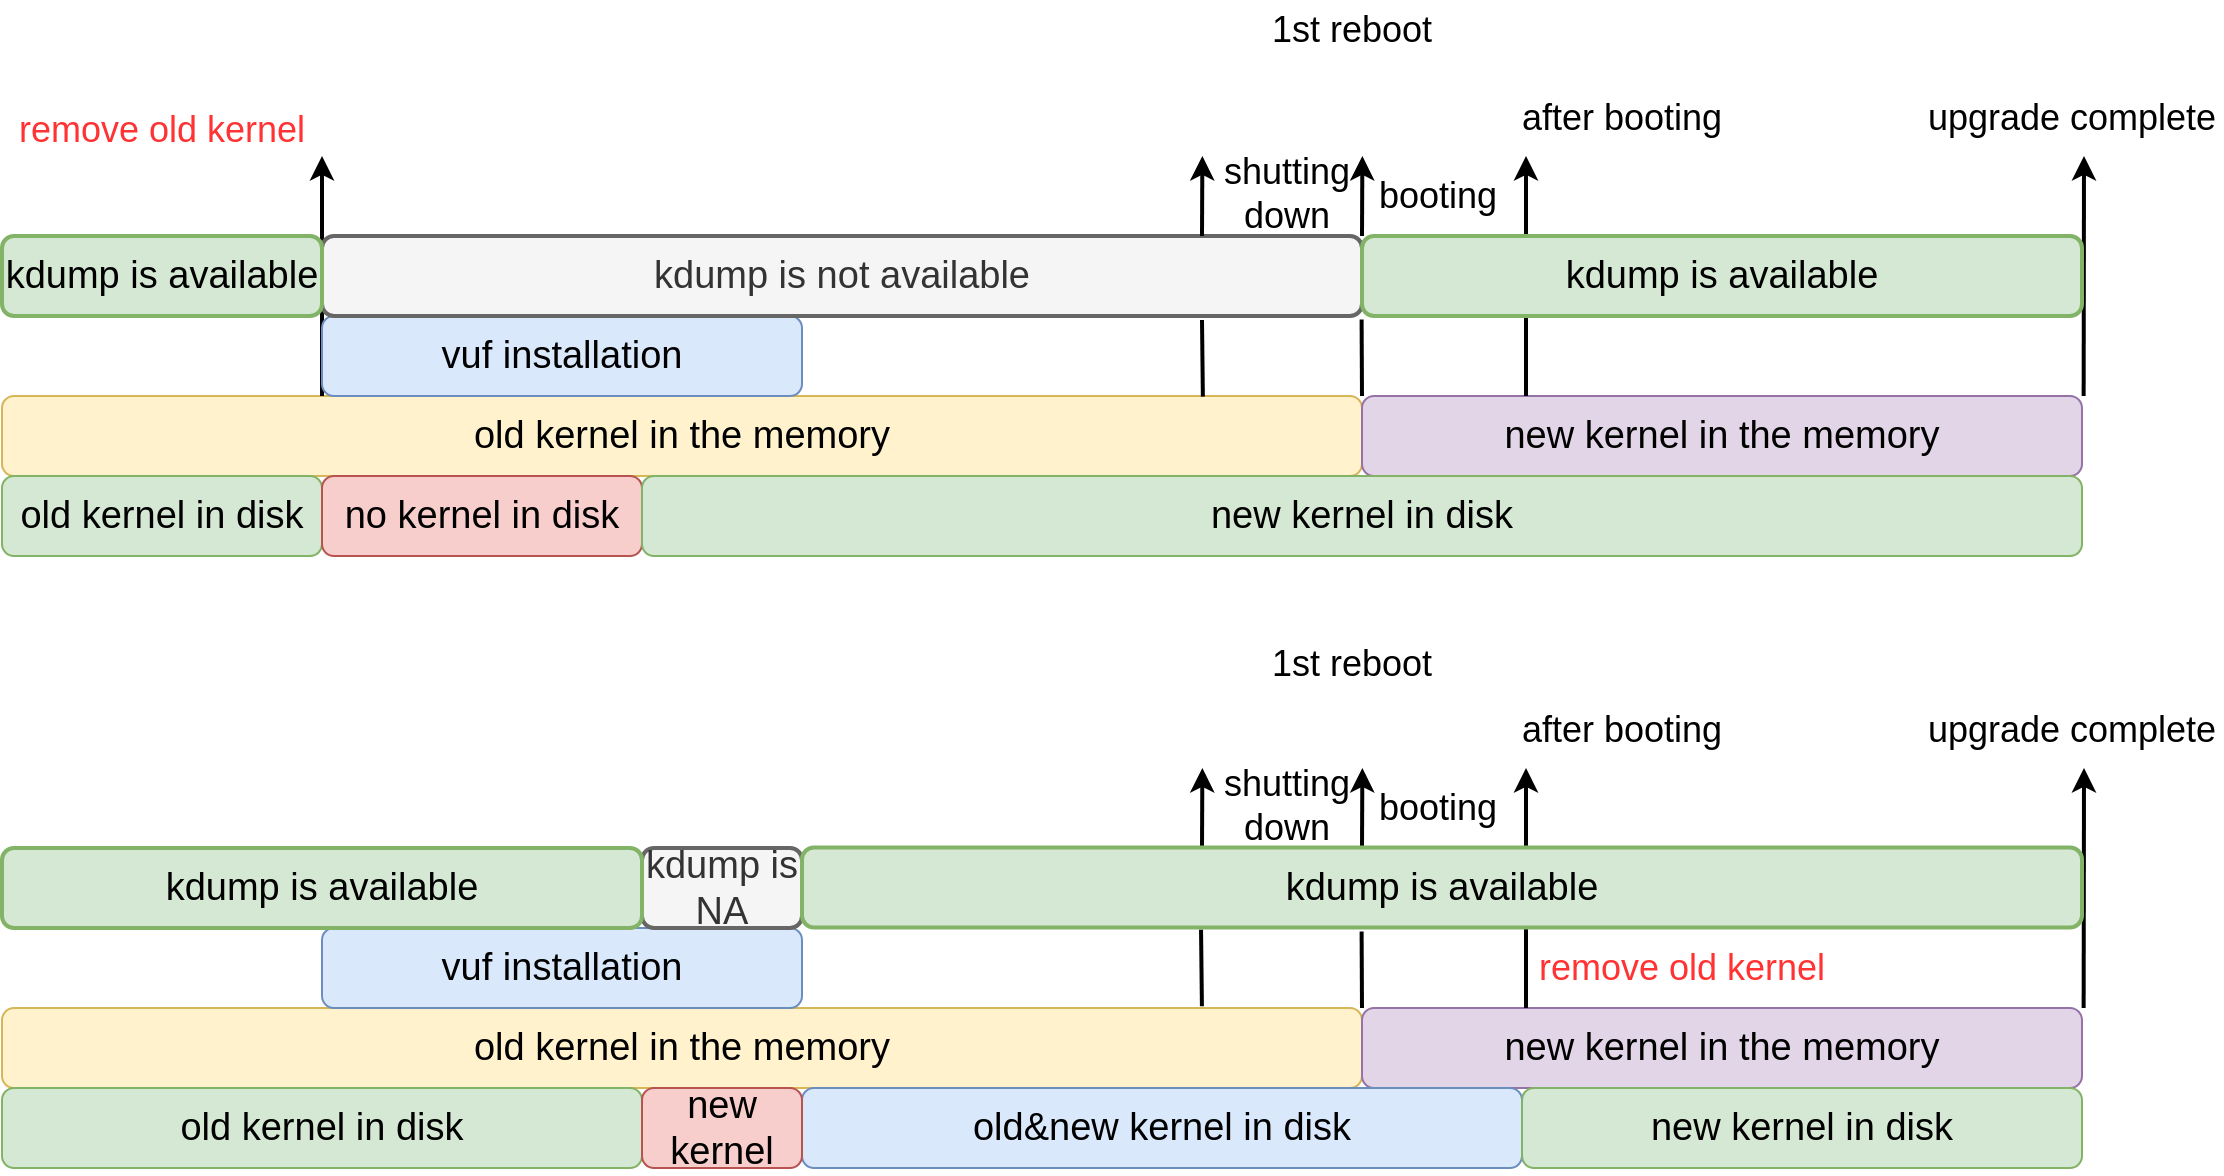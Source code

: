 <mxfile version="14.0.1" type="github">
  <diagram id="DH4ZBrfv-nu3bWM3k9Zq" name="Page-1">
    <mxGraphModel dx="2831" dy="1489" grid="0" gridSize="10" guides="1" tooltips="1" connect="1" arrows="1" fold="1" page="0" pageScale="1" pageWidth="850" pageHeight="1100" math="0" shadow="0">
      <root>
        <mxCell id="0" />
        <mxCell id="1" parent="0" />
        <mxCell id="1Jf-qRpHlxnTLbiZgQQL-3" value="&lt;font style=&quot;font-size: 19px&quot;&gt;old kernel in the memory&lt;/font&gt;" style="rounded=1;whiteSpace=wrap;html=1;fillColor=#fff2cc;strokeColor=#d6b656;" parent="1" vertex="1">
          <mxGeometry x="-440" y="40" width="680" height="40" as="geometry" />
        </mxCell>
        <mxCell id="1Jf-qRpHlxnTLbiZgQQL-4" value="&lt;font style=&quot;font-size: 19px&quot;&gt;new kernel in the memory&lt;/font&gt;" style="rounded=1;whiteSpace=wrap;html=1;fillColor=#e1d5e7;strokeColor=#9673a6;" parent="1" vertex="1">
          <mxGeometry x="240" y="40" width="360" height="40" as="geometry" />
        </mxCell>
        <mxCell id="1Jf-qRpHlxnTLbiZgQQL-5" value="" style="endArrow=classic;html=1;strokeWidth=2;" parent="1" edge="1">
          <mxGeometry width="50" height="50" relative="1" as="geometry">
            <mxPoint x="-280" y="40" as="sourcePoint" />
            <mxPoint x="-280" y="-80" as="targetPoint" />
          </mxGeometry>
        </mxCell>
        <mxCell id="1Jf-qRpHlxnTLbiZgQQL-7" value="" style="endArrow=classic;html=1;strokeWidth=2;" parent="1" edge="1">
          <mxGeometry width="50" height="50" relative="1" as="geometry">
            <mxPoint x="600.82" y="40" as="sourcePoint" />
            <mxPoint x="601" y="-80" as="targetPoint" />
          </mxGeometry>
        </mxCell>
        <mxCell id="1Jf-qRpHlxnTLbiZgQQL-8" value="" style="endArrow=classic;html=1;strokeWidth=2;" parent="1" edge="1">
          <mxGeometry width="50" height="50" relative="1" as="geometry">
            <mxPoint x="322.0" y="40" as="sourcePoint" />
            <mxPoint x="322" y="-80" as="targetPoint" />
          </mxGeometry>
        </mxCell>
        <mxCell id="1Jf-qRpHlxnTLbiZgQQL-10" value="&lt;font style=&quot;font-size: 19px&quot;&gt;vuf installation&lt;/font&gt;" style="rounded=1;whiteSpace=wrap;html=1;fillColor=#dae8fc;strokeColor=#6c8ebf;" parent="1" vertex="1">
          <mxGeometry x="-280" width="240" height="40" as="geometry" />
        </mxCell>
        <mxCell id="1Jf-qRpHlxnTLbiZgQQL-13" value="&lt;font style=&quot;font-size: 18px&quot; color=&quot;#ff3333&quot;&gt;remove old kernel&lt;/font&gt;" style="rounded=1;whiteSpace=wrap;html=1;strokeColor=none;fillColor=none;" parent="1" vertex="1">
          <mxGeometry x="-440" y="-118" width="160" height="49" as="geometry" />
        </mxCell>
        <mxCell id="1Jf-qRpHlxnTLbiZgQQL-14" value="&lt;font style=&quot;font-size: 18px&quot;&gt;1st reboot&lt;/font&gt;" style="rounded=1;whiteSpace=wrap;html=1;strokeColor=none;fillColor=none;" parent="1" vertex="1">
          <mxGeometry x="160" y="-158" width="150" height="29" as="geometry" />
        </mxCell>
        <mxCell id="1Jf-qRpHlxnTLbiZgQQL-15" value="&lt;font style=&quot;font-size: 18px&quot;&gt;upgrade complete&lt;/font&gt;" style="rounded=1;whiteSpace=wrap;html=1;strokeColor=none;fillColor=none;" parent="1" vertex="1">
          <mxGeometry x="520" y="-129" width="150" height="60" as="geometry" />
        </mxCell>
        <mxCell id="1Jf-qRpHlxnTLbiZgQQL-16" value="&lt;font style=&quot;font-size: 19px&quot;&gt;kdump is not available&lt;/font&gt;" style="rounded=1;whiteSpace=wrap;html=1;fillColor=#f5f5f5;strokeColor=#666666;fontColor=#333333;strokeWidth=2;sketch=0;" parent="1" vertex="1">
          <mxGeometry x="-280" y="-40" width="520" height="40" as="geometry" />
        </mxCell>
        <mxCell id="1Jf-qRpHlxnTLbiZgQQL-19" value="&lt;font style=&quot;font-size: 18px&quot;&gt;after booting&lt;/font&gt;" style="rounded=1;whiteSpace=wrap;html=1;strokeColor=none;fillColor=none;" parent="1" vertex="1">
          <mxGeometry x="310" y="-113.5" width="120" height="29" as="geometry" />
        </mxCell>
        <mxCell id="1Jf-qRpHlxnTLbiZgQQL-20" value="&lt;font style=&quot;font-size: 19px&quot;&gt;old kernel in disk&lt;/font&gt;" style="rounded=1;whiteSpace=wrap;html=1;fillColor=#d5e8d4;strokeColor=#82b366;" parent="1" vertex="1">
          <mxGeometry x="-440" y="80" width="160" height="40" as="geometry" />
        </mxCell>
        <mxCell id="1Jf-qRpHlxnTLbiZgQQL-21" value="&lt;font style=&quot;font-size: 19px&quot;&gt;no kernel in disk&lt;/font&gt;" style="rounded=1;whiteSpace=wrap;html=1;fillColor=#f8cecc;strokeColor=#b85450;" parent="1" vertex="1">
          <mxGeometry x="-280" y="80" width="160" height="40" as="geometry" />
        </mxCell>
        <mxCell id="1Jf-qRpHlxnTLbiZgQQL-22" value="&lt;font style=&quot;font-size: 19px&quot;&gt;new kernel in disk&lt;/font&gt;" style="rounded=1;whiteSpace=wrap;html=1;fillColor=#d5e8d4;strokeColor=#82b366;" parent="1" vertex="1">
          <mxGeometry x="-120" y="80" width="720" height="40" as="geometry" />
        </mxCell>
        <mxCell id="1Jf-qRpHlxnTLbiZgQQL-29" value="&lt;font style=&quot;font-size: 18px&quot;&gt;shutting&lt;br&gt;down&lt;/font&gt;" style="rounded=1;whiteSpace=wrap;html=1;strokeColor=none;fillColor=none;" parent="1" vertex="1">
          <mxGeometry x="160" y="-81" width="85" height="40.75" as="geometry" />
        </mxCell>
        <mxCell id="1Jf-qRpHlxnTLbiZgQQL-30" value="&lt;font style=&quot;font-size: 18px&quot;&gt;booting&lt;/font&gt;" style="rounded=1;whiteSpace=wrap;html=1;strokeColor=none;fillColor=none;" parent="1" vertex="1">
          <mxGeometry x="242.5" y="-81" width="70" height="41" as="geometry" />
        </mxCell>
        <mxCell id="1Jf-qRpHlxnTLbiZgQQL-6" value="" style="endArrow=classic;html=1;strokeWidth=2;" parent="1" edge="1">
          <mxGeometry width="50" height="50" relative="1" as="geometry">
            <mxPoint x="160" y="-40" as="sourcePoint" />
            <mxPoint x="160.18" y="-80" as="targetPoint" />
          </mxGeometry>
        </mxCell>
        <mxCell id="1Jf-qRpHlxnTLbiZgQQL-32" value="" style="endArrow=none;html=1;strokeWidth=2;exitX=0.883;exitY=0.008;exitDx=0;exitDy=0;exitPerimeter=0;" parent="1" source="1Jf-qRpHlxnTLbiZgQQL-3" edge="1">
          <mxGeometry width="50" height="50" relative="1" as="geometry">
            <mxPoint x="140" y="30" as="sourcePoint" />
            <mxPoint x="160" y="2" as="targetPoint" />
          </mxGeometry>
        </mxCell>
        <mxCell id="1Jf-qRpHlxnTLbiZgQQL-33" value="" style="endArrow=classic;html=1;strokeWidth=2;" parent="1" edge="1">
          <mxGeometry width="50" height="50" relative="1" as="geometry">
            <mxPoint x="240" y="-40" as="sourcePoint" />
            <mxPoint x="240.18" y="-80" as="targetPoint" />
          </mxGeometry>
        </mxCell>
        <mxCell id="1Jf-qRpHlxnTLbiZgQQL-34" value="" style="endArrow=none;html=1;strokeWidth=2;exitX=1;exitY=0;exitDx=0;exitDy=0;entryX=0.733;entryY=1.043;entryDx=0;entryDy=0;entryPerimeter=0;" parent="1" edge="1">
          <mxGeometry width="50" height="50" relative="1" as="geometry">
            <mxPoint x="240" y="40" as="sourcePoint" />
            <mxPoint x="239.8" y="1.72" as="targetPoint" />
          </mxGeometry>
        </mxCell>
        <mxCell id="1Jf-qRpHlxnTLbiZgQQL-35" value="&lt;font style=&quot;font-size: 19px&quot;&gt;kdump is available&lt;/font&gt;" style="rounded=1;whiteSpace=wrap;html=1;fillColor=#d5e8d4;strokeColor=#82b366;strokeWidth=2;shadow=0;sketch=0;" parent="1" vertex="1">
          <mxGeometry x="240" y="-40" width="360" height="40" as="geometry" />
        </mxCell>
        <mxCell id="1Jf-qRpHlxnTLbiZgQQL-37" value="&lt;font style=&quot;font-size: 19px&quot;&gt;old kernel in the memory&lt;/font&gt;" style="rounded=1;whiteSpace=wrap;html=1;fillColor=#fff2cc;strokeColor=#d6b656;" parent="1" vertex="1">
          <mxGeometry x="-440" y="346" width="680" height="40" as="geometry" />
        </mxCell>
        <mxCell id="1Jf-qRpHlxnTLbiZgQQL-38" value="&lt;font style=&quot;font-size: 19px&quot;&gt;new kernel in the memory&lt;/font&gt;" style="rounded=1;whiteSpace=wrap;html=1;fillColor=#e1d5e7;strokeColor=#9673a6;" parent="1" vertex="1">
          <mxGeometry x="240" y="346" width="360" height="40" as="geometry" />
        </mxCell>
        <mxCell id="1Jf-qRpHlxnTLbiZgQQL-40" value="" style="endArrow=classic;html=1;strokeWidth=2;" parent="1" edge="1">
          <mxGeometry width="50" height="50" relative="1" as="geometry">
            <mxPoint x="600.82" y="346" as="sourcePoint" />
            <mxPoint x="601.0" y="226" as="targetPoint" />
          </mxGeometry>
        </mxCell>
        <mxCell id="1Jf-qRpHlxnTLbiZgQQL-41" value="" style="endArrow=classic;html=1;strokeWidth=2;" parent="1" edge="1">
          <mxGeometry width="50" height="50" relative="1" as="geometry">
            <mxPoint x="322" y="346" as="sourcePoint" />
            <mxPoint x="322" y="226" as="targetPoint" />
          </mxGeometry>
        </mxCell>
        <mxCell id="1Jf-qRpHlxnTLbiZgQQL-42" value="&lt;font style=&quot;font-size: 19px&quot;&gt;vuf installation&lt;/font&gt;" style="rounded=1;whiteSpace=wrap;html=1;fillColor=#dae8fc;strokeColor=#6c8ebf;" parent="1" vertex="1">
          <mxGeometry x="-280" y="306" width="240" height="40" as="geometry" />
        </mxCell>
        <mxCell id="1Jf-qRpHlxnTLbiZgQQL-43" value="&lt;font style=&quot;font-size: 18px&quot; color=&quot;#ff3333&quot;&gt;remove old kernel&lt;/font&gt;" style="rounded=1;whiteSpace=wrap;html=1;strokeColor=none;fillColor=none;" parent="1" vertex="1">
          <mxGeometry x="320" y="301.5" width="160" height="49" as="geometry" />
        </mxCell>
        <mxCell id="1Jf-qRpHlxnTLbiZgQQL-44" value="&lt;font style=&quot;font-size: 18px&quot;&gt;1st reboot&lt;/font&gt;" style="rounded=1;whiteSpace=wrap;html=1;strokeColor=none;fillColor=none;" parent="1" vertex="1">
          <mxGeometry x="160" y="159" width="150" height="29" as="geometry" />
        </mxCell>
        <mxCell id="1Jf-qRpHlxnTLbiZgQQL-45" value="&lt;font style=&quot;font-size: 18px&quot;&gt;upgrade complete&lt;/font&gt;" style="rounded=1;whiteSpace=wrap;html=1;strokeColor=none;fillColor=none;" parent="1" vertex="1">
          <mxGeometry x="520" y="177" width="150" height="60" as="geometry" />
        </mxCell>
        <mxCell id="1Jf-qRpHlxnTLbiZgQQL-46" value="&lt;font style=&quot;font-size: 19px&quot;&gt;kdump is NA&lt;/font&gt;" style="rounded=1;whiteSpace=wrap;html=1;fillColor=#f5f5f5;strokeColor=#666666;fontColor=#333333;strokeWidth=2;sketch=0;" parent="1" vertex="1">
          <mxGeometry x="-120" y="266" width="80" height="40" as="geometry" />
        </mxCell>
        <mxCell id="1Jf-qRpHlxnTLbiZgQQL-47" value="&lt;font style=&quot;font-size: 18px&quot;&gt;after booting&lt;/font&gt;" style="rounded=1;whiteSpace=wrap;html=1;strokeColor=none;fillColor=none;" parent="1" vertex="1">
          <mxGeometry x="310" y="192.5" width="120" height="29" as="geometry" />
        </mxCell>
        <mxCell id="1Jf-qRpHlxnTLbiZgQQL-48" value="&lt;font style=&quot;font-size: 19px&quot;&gt;old kernel in disk&lt;/font&gt;" style="rounded=1;whiteSpace=wrap;html=1;fillColor=#d5e8d4;strokeColor=#82b366;" parent="1" vertex="1">
          <mxGeometry x="-440" y="386" width="320" height="40" as="geometry" />
        </mxCell>
        <mxCell id="1Jf-qRpHlxnTLbiZgQQL-49" value="&lt;font style=&quot;font-size: 19px&quot;&gt;old&amp;amp;new kernel in disk&lt;/font&gt;" style="rounded=1;whiteSpace=wrap;html=1;fillColor=#dae8fc;strokeColor=#6c8ebf;" parent="1" vertex="1">
          <mxGeometry x="-40" y="386" width="360" height="40" as="geometry" />
        </mxCell>
        <mxCell id="1Jf-qRpHlxnTLbiZgQQL-50" value="&lt;font style=&quot;font-size: 19px&quot;&gt;new kernel in disk&lt;/font&gt;" style="rounded=1;whiteSpace=wrap;html=1;fillColor=#d5e8d4;strokeColor=#82b366;" parent="1" vertex="1">
          <mxGeometry x="320" y="386" width="280" height="40" as="geometry" />
        </mxCell>
        <mxCell id="1Jf-qRpHlxnTLbiZgQQL-52" value="&lt;font style=&quot;font-size: 18px&quot;&gt;shutting&lt;br&gt;down&lt;/font&gt;" style="rounded=1;whiteSpace=wrap;html=1;strokeColor=none;fillColor=none;" parent="1" vertex="1">
          <mxGeometry x="160" y="225" width="85" height="40.75" as="geometry" />
        </mxCell>
        <mxCell id="1Jf-qRpHlxnTLbiZgQQL-53" value="&lt;font style=&quot;font-size: 18px&quot;&gt;booting&lt;/font&gt;" style="rounded=1;whiteSpace=wrap;html=1;strokeColor=none;fillColor=none;" parent="1" vertex="1">
          <mxGeometry x="242.5" y="225" width="70" height="41" as="geometry" />
        </mxCell>
        <mxCell id="1Jf-qRpHlxnTLbiZgQQL-54" value="" style="endArrow=classic;html=1;strokeWidth=2;" parent="1" edge="1">
          <mxGeometry width="50" height="50" relative="1" as="geometry">
            <mxPoint x="160" y="266" as="sourcePoint" />
            <mxPoint x="160.18" y="226" as="targetPoint" />
          </mxGeometry>
        </mxCell>
        <mxCell id="1Jf-qRpHlxnTLbiZgQQL-56" value="" style="endArrow=classic;html=1;strokeWidth=2;" parent="1" edge="1">
          <mxGeometry width="50" height="50" relative="1" as="geometry">
            <mxPoint x="240" y="266" as="sourcePoint" />
            <mxPoint x="240.18" y="226" as="targetPoint" />
          </mxGeometry>
        </mxCell>
        <mxCell id="1Jf-qRpHlxnTLbiZgQQL-57" value="" style="endArrow=none;html=1;strokeWidth=2;exitX=1;exitY=0;exitDx=0;exitDy=0;entryX=0.733;entryY=1.043;entryDx=0;entryDy=0;entryPerimeter=0;" parent="1" edge="1">
          <mxGeometry width="50" height="50" relative="1" as="geometry">
            <mxPoint x="240" y="346" as="sourcePoint" />
            <mxPoint x="239.8" y="307.72" as="targetPoint" />
          </mxGeometry>
        </mxCell>
        <mxCell id="1Jf-qRpHlxnTLbiZgQQL-59" value="&lt;font style=&quot;font-size: 19px&quot;&gt;kdump is available&lt;/font&gt;" style="rounded=1;whiteSpace=wrap;html=1;fillColor=#d5e8d4;strokeColor=#82b366;strokeWidth=2;shadow=0;sketch=0;" parent="1" vertex="1">
          <mxGeometry x="-440" y="-40" width="160" height="40" as="geometry" />
        </mxCell>
        <mxCell id="1Jf-qRpHlxnTLbiZgQQL-60" value="&lt;font style=&quot;font-size: 19px&quot;&gt;kdump is available&lt;/font&gt;" style="rounded=1;whiteSpace=wrap;html=1;fillColor=#d5e8d4;strokeColor=#82b366;strokeWidth=2;shadow=0;sketch=0;" parent="1" vertex="1">
          <mxGeometry x="-440" y="266" width="320" height="40" as="geometry" />
        </mxCell>
        <mxCell id="1Jf-qRpHlxnTLbiZgQQL-61" value="&lt;font style=&quot;font-size: 19px&quot;&gt;kdump is available&lt;/font&gt;" style="rounded=1;whiteSpace=wrap;html=1;fillColor=#d5e8d4;strokeColor=#82b366;strokeWidth=2;shadow=0;sketch=0;" parent="1" vertex="1">
          <mxGeometry x="-40" y="265.75" width="640" height="40" as="geometry" />
        </mxCell>
        <mxCell id="1Jf-qRpHlxnTLbiZgQQL-63" value="" style="endArrow=none;html=1;strokeWidth=2;exitX=0.883;exitY=0.008;exitDx=0;exitDy=0;exitPerimeter=0;" parent="1" edge="1">
          <mxGeometry width="50" height="50" relative="1" as="geometry">
            <mxPoint x="159.96" y="345.16" as="sourcePoint" />
            <mxPoint x="159.52" y="306.84" as="targetPoint" />
          </mxGeometry>
        </mxCell>
        <mxCell id="1Jf-qRpHlxnTLbiZgQQL-64" value="&lt;font style=&quot;font-size: 19px&quot;&gt;new kernel&lt;/font&gt;" style="rounded=1;whiteSpace=wrap;html=1;fillColor=#f8cecc;strokeColor=#b85450;" parent="1" vertex="1">
          <mxGeometry x="-120" y="386" width="80" height="40" as="geometry" />
        </mxCell>
      </root>
    </mxGraphModel>
  </diagram>
</mxfile>
